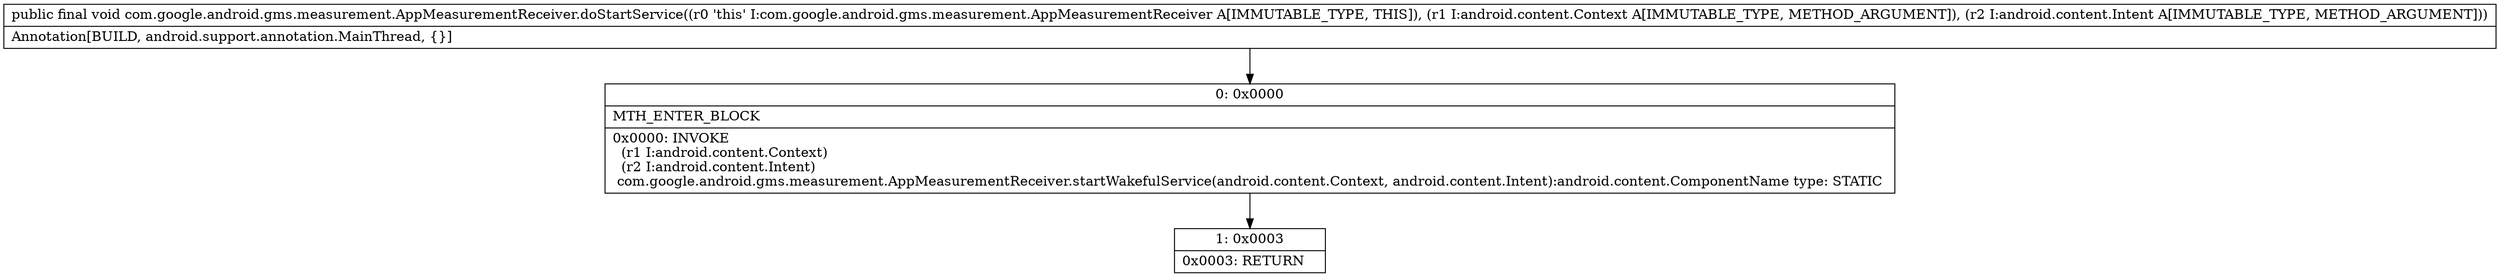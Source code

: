 digraph "CFG forcom.google.android.gms.measurement.AppMeasurementReceiver.doStartService(Landroid\/content\/Context;Landroid\/content\/Intent;)V" {
Node_0 [shape=record,label="{0\:\ 0x0000|MTH_ENTER_BLOCK\l|0x0000: INVOKE  \l  (r1 I:android.content.Context)\l  (r2 I:android.content.Intent)\l com.google.android.gms.measurement.AppMeasurementReceiver.startWakefulService(android.content.Context, android.content.Intent):android.content.ComponentName type: STATIC \l}"];
Node_1 [shape=record,label="{1\:\ 0x0003|0x0003: RETURN   \l}"];
MethodNode[shape=record,label="{public final void com.google.android.gms.measurement.AppMeasurementReceiver.doStartService((r0 'this' I:com.google.android.gms.measurement.AppMeasurementReceiver A[IMMUTABLE_TYPE, THIS]), (r1 I:android.content.Context A[IMMUTABLE_TYPE, METHOD_ARGUMENT]), (r2 I:android.content.Intent A[IMMUTABLE_TYPE, METHOD_ARGUMENT]))  | Annotation[BUILD, android.support.annotation.MainThread, \{\}]\l}"];
MethodNode -> Node_0;
Node_0 -> Node_1;
}

